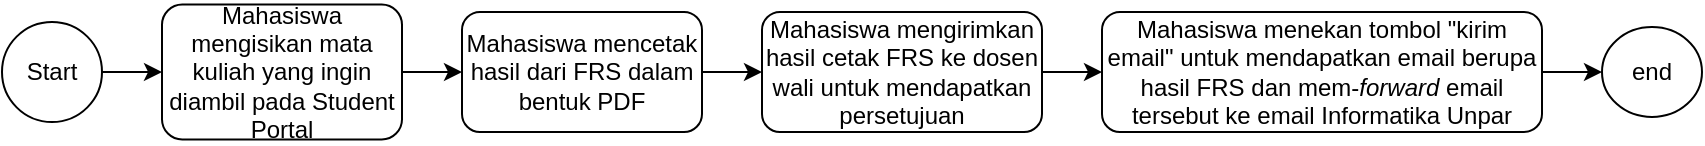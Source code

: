 <mxfile version="22.1.20" type="device">
  <diagram name="Page-1" id="sbi63gBOHCvxlms7X-QJ">
    <mxGraphModel dx="1434" dy="772" grid="1" gridSize="10" guides="1" tooltips="1" connect="1" arrows="1" fold="1" page="1" pageScale="1" pageWidth="850" pageHeight="1100" math="0" shadow="0">
      <root>
        <mxCell id="0" />
        <mxCell id="1" parent="0" />
        <mxCell id="rHQftjQ_CMoombHVH2Ho-3" value="" style="edgeStyle=orthogonalEdgeStyle;rounded=0;orthogonalLoop=1;jettySize=auto;html=1;" edge="1" parent="1" source="rHQftjQ_CMoombHVH2Ho-1" target="rHQftjQ_CMoombHVH2Ho-2">
          <mxGeometry relative="1" as="geometry" />
        </mxCell>
        <mxCell id="rHQftjQ_CMoombHVH2Ho-1" value="Start" style="ellipse;whiteSpace=wrap;html=1;aspect=fixed;" vertex="1" parent="1">
          <mxGeometry y="180" width="50" height="50" as="geometry" />
        </mxCell>
        <mxCell id="rHQftjQ_CMoombHVH2Ho-5" value="" style="edgeStyle=orthogonalEdgeStyle;rounded=0;orthogonalLoop=1;jettySize=auto;html=1;" edge="1" parent="1" source="rHQftjQ_CMoombHVH2Ho-2" target="rHQftjQ_CMoombHVH2Ho-4">
          <mxGeometry relative="1" as="geometry" />
        </mxCell>
        <mxCell id="rHQftjQ_CMoombHVH2Ho-2" value="Mahasiswa mengisikan mata kuliah yang ingin diambil pada Student Portal" style="rounded=1;whiteSpace=wrap;html=1;" vertex="1" parent="1">
          <mxGeometry x="80" y="171.25" width="120" height="67.5" as="geometry" />
        </mxCell>
        <mxCell id="rHQftjQ_CMoombHVH2Ho-7" value="" style="edgeStyle=orthogonalEdgeStyle;rounded=0;orthogonalLoop=1;jettySize=auto;html=1;" edge="1" parent="1" source="rHQftjQ_CMoombHVH2Ho-4" target="rHQftjQ_CMoombHVH2Ho-6">
          <mxGeometry relative="1" as="geometry" />
        </mxCell>
        <mxCell id="rHQftjQ_CMoombHVH2Ho-4" value="Mahasiswa mencetak hasil dari FRS dalam bentuk PDF" style="whiteSpace=wrap;html=1;rounded=1;" vertex="1" parent="1">
          <mxGeometry x="230" y="175" width="120" height="60" as="geometry" />
        </mxCell>
        <mxCell id="rHQftjQ_CMoombHVH2Ho-9" value="" style="edgeStyle=orthogonalEdgeStyle;rounded=0;orthogonalLoop=1;jettySize=auto;html=1;" edge="1" parent="1" source="rHQftjQ_CMoombHVH2Ho-6" target="rHQftjQ_CMoombHVH2Ho-8">
          <mxGeometry relative="1" as="geometry" />
        </mxCell>
        <mxCell id="rHQftjQ_CMoombHVH2Ho-6" value="Mahasiswa mengirimkan hasil cetak FRS ke dosen wali untuk mendapatkan persetujuan" style="whiteSpace=wrap;html=1;rounded=1;" vertex="1" parent="1">
          <mxGeometry x="380" y="175" width="140" height="60" as="geometry" />
        </mxCell>
        <mxCell id="rHQftjQ_CMoombHVH2Ho-11" value="" style="edgeStyle=orthogonalEdgeStyle;rounded=0;orthogonalLoop=1;jettySize=auto;html=1;" edge="1" parent="1" source="rHQftjQ_CMoombHVH2Ho-8" target="rHQftjQ_CMoombHVH2Ho-10">
          <mxGeometry relative="1" as="geometry" />
        </mxCell>
        <mxCell id="rHQftjQ_CMoombHVH2Ho-8" value="Mahasiswa menekan tombol &quot;kirim email&quot; untuk mendapatkan email berupa hasil FRS dan mem-&lt;i&gt;forward&lt;/i&gt;&amp;nbsp;email tersebut ke email Informatika Unpar" style="whiteSpace=wrap;html=1;rounded=1;" vertex="1" parent="1">
          <mxGeometry x="550" y="175" width="220" height="60" as="geometry" />
        </mxCell>
        <mxCell id="rHQftjQ_CMoombHVH2Ho-10" value="end" style="ellipse;whiteSpace=wrap;html=1;rounded=1;" vertex="1" parent="1">
          <mxGeometry x="800" y="182.5" width="50" height="45" as="geometry" />
        </mxCell>
      </root>
    </mxGraphModel>
  </diagram>
</mxfile>
